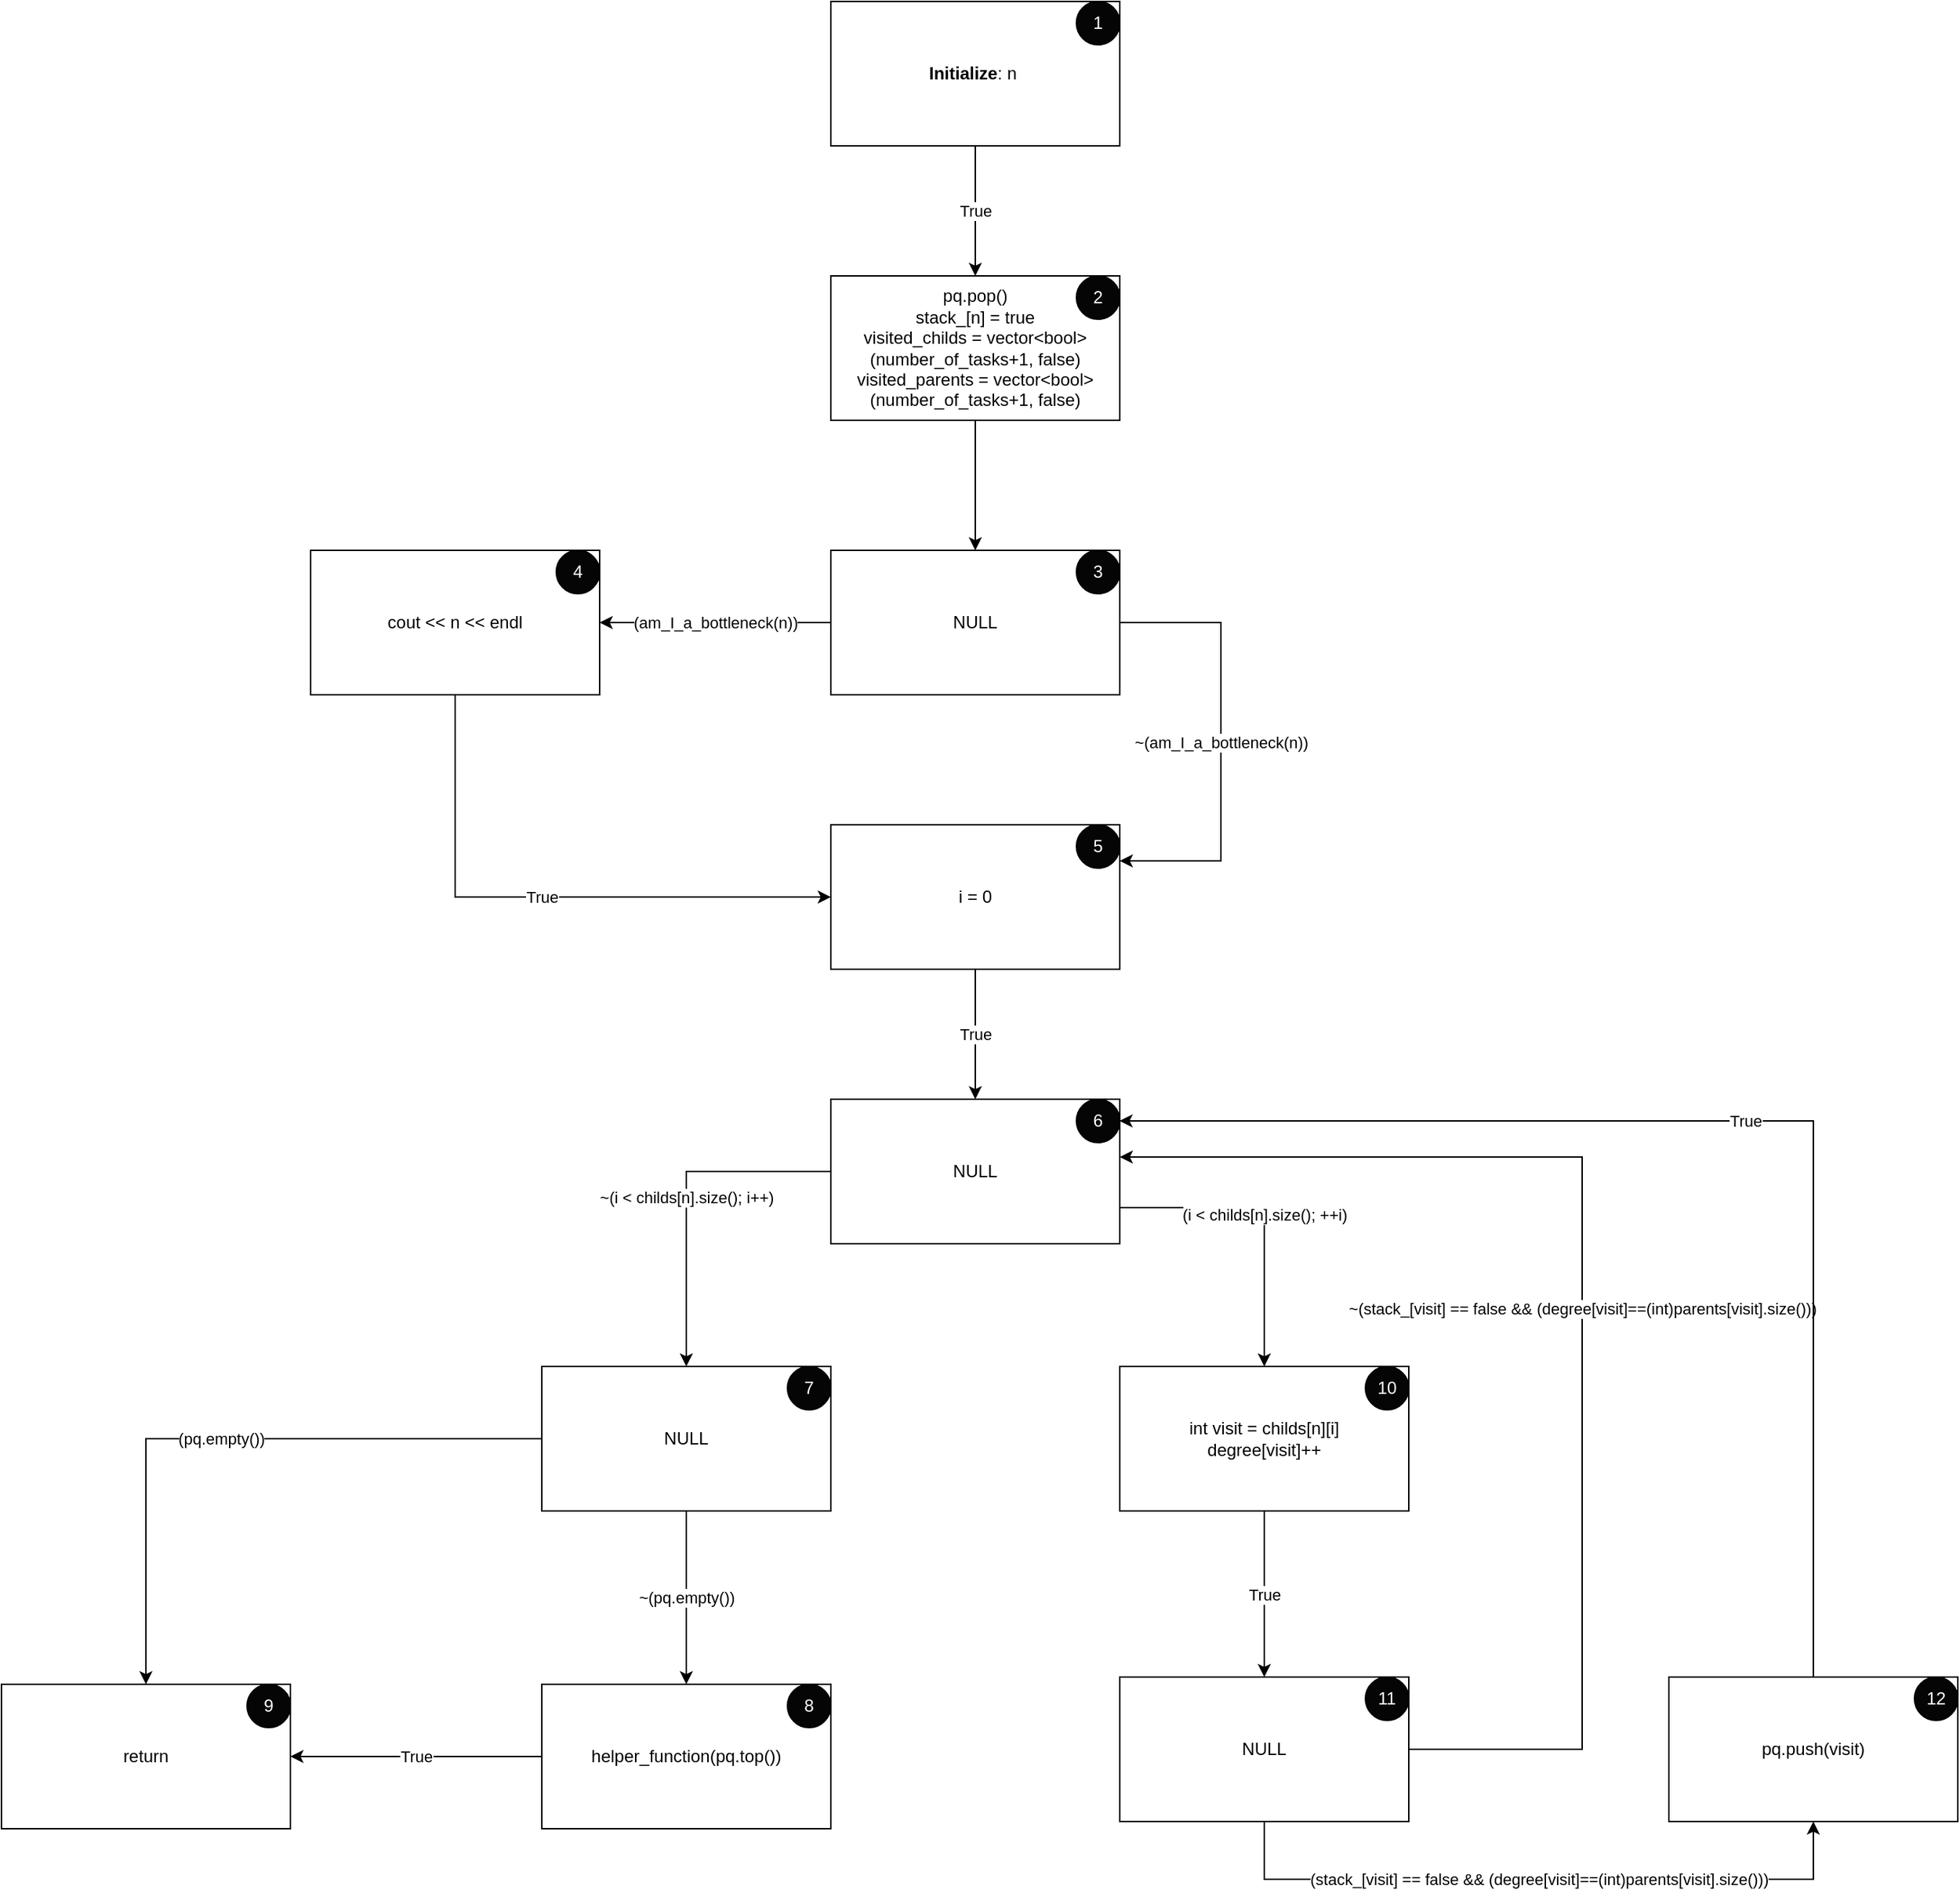 <mxfile version="21.3.5" type="device">
  <diagram name="Page-1" id="AO3PzVxPkSk40unCkHxe">
    <mxGraphModel dx="3812" dy="1444" grid="1" gridSize="10" guides="1" tooltips="1" connect="1" arrows="1" fold="1" page="1" pageScale="1" pageWidth="827" pageHeight="1169" math="0" shadow="0">
      <root>
        <mxCell id="0" />
        <mxCell id="1" parent="0" />
        <mxCell id="DPbfkmQDcSMVqxTIG8kD-4" value="True" style="edgeStyle=orthogonalEdgeStyle;rounded=0;orthogonalLoop=1;jettySize=auto;html=1;exitX=0.5;exitY=1;exitDx=0;exitDy=0;entryX=0.5;entryY=0;entryDx=0;entryDy=0;" edge="1" parent="1" source="DPbfkmQDcSMVqxTIG8kD-2" target="DPbfkmQDcSMVqxTIG8kD-3">
          <mxGeometry relative="1" as="geometry" />
        </mxCell>
        <mxCell id="DPbfkmQDcSMVqxTIG8kD-2" value="&lt;b&gt;Initialize&lt;/b&gt;: n&amp;nbsp;" style="rounded=0;whiteSpace=wrap;html=1;" vertex="1" parent="1">
          <mxGeometry x="340" y="90" width="200" height="100" as="geometry" />
        </mxCell>
        <mxCell id="DPbfkmQDcSMVqxTIG8kD-6" style="edgeStyle=orthogonalEdgeStyle;rounded=0;orthogonalLoop=1;jettySize=auto;html=1;entryX=0.5;entryY=0;entryDx=0;entryDy=0;" edge="1" parent="1" source="DPbfkmQDcSMVqxTIG8kD-3" target="DPbfkmQDcSMVqxTIG8kD-5">
          <mxGeometry relative="1" as="geometry" />
        </mxCell>
        <mxCell id="DPbfkmQDcSMVqxTIG8kD-3" value="&lt;font style=&quot;font-size: 12px;&quot;&gt;pq.pop()&lt;br&gt;stack_[n] = true&lt;br&gt;visited_childs = vector&amp;lt;bool&amp;gt;(number_of_tasks+1, false)&lt;br&gt;visited_parents = vector&amp;lt;bool&amp;gt;(number_of_tasks+1, false)&lt;/font&gt;" style="rounded=0;whiteSpace=wrap;html=1;" vertex="1" parent="1">
          <mxGeometry x="340" y="280" width="200" height="100" as="geometry" />
        </mxCell>
        <mxCell id="DPbfkmQDcSMVqxTIG8kD-9" value="(am_I_a_bottleneck(n))" style="edgeStyle=orthogonalEdgeStyle;rounded=0;orthogonalLoop=1;jettySize=auto;html=1;exitX=0;exitY=0.5;exitDx=0;exitDy=0;" edge="1" parent="1" source="DPbfkmQDcSMVqxTIG8kD-5" target="DPbfkmQDcSMVqxTIG8kD-7">
          <mxGeometry relative="1" as="geometry" />
        </mxCell>
        <mxCell id="DPbfkmQDcSMVqxTIG8kD-10" value="~(am_I_a_bottleneck(n))" style="edgeStyle=orthogonalEdgeStyle;rounded=0;orthogonalLoop=1;jettySize=auto;html=1;exitX=1;exitY=0.5;exitDx=0;exitDy=0;entryX=1;entryY=0.25;entryDx=0;entryDy=0;" edge="1" parent="1" source="DPbfkmQDcSMVqxTIG8kD-5" target="DPbfkmQDcSMVqxTIG8kD-8">
          <mxGeometry relative="1" as="geometry">
            <Array as="points">
              <mxPoint x="610" y="520" />
              <mxPoint x="610" y="685" />
            </Array>
            <mxPoint as="offset" />
          </mxGeometry>
        </mxCell>
        <mxCell id="DPbfkmQDcSMVqxTIG8kD-5" value="NULL" style="rounded=0;whiteSpace=wrap;html=1;" vertex="1" parent="1">
          <mxGeometry x="340" y="470" width="200" height="100" as="geometry" />
        </mxCell>
        <mxCell id="DPbfkmQDcSMVqxTIG8kD-13" value="True" style="edgeStyle=orthogonalEdgeStyle;rounded=0;orthogonalLoop=1;jettySize=auto;html=1;entryX=0;entryY=0.5;entryDx=0;entryDy=0;" edge="1" parent="1" source="DPbfkmQDcSMVqxTIG8kD-7" target="DPbfkmQDcSMVqxTIG8kD-8">
          <mxGeometry relative="1" as="geometry">
            <Array as="points">
              <mxPoint x="80" y="710" />
            </Array>
          </mxGeometry>
        </mxCell>
        <mxCell id="DPbfkmQDcSMVqxTIG8kD-7" value="cout &amp;lt;&amp;lt; n &amp;lt;&amp;lt; endl" style="rounded=0;whiteSpace=wrap;html=1;" vertex="1" parent="1">
          <mxGeometry x="-20" y="470" width="200" height="100" as="geometry" />
        </mxCell>
        <mxCell id="DPbfkmQDcSMVqxTIG8kD-16" value="~(i &amp;lt; childs[n].size(); i++)" style="edgeStyle=orthogonalEdgeStyle;rounded=0;orthogonalLoop=1;jettySize=auto;html=1;entryX=0.5;entryY=0;entryDx=0;entryDy=0;exitX=0;exitY=0.5;exitDx=0;exitDy=0;" edge="1" parent="1" source="DPbfkmQDcSMVqxTIG8kD-29" target="DPbfkmQDcSMVqxTIG8kD-15">
          <mxGeometry relative="1" as="geometry" />
        </mxCell>
        <mxCell id="DPbfkmQDcSMVqxTIG8kD-17" value="(i &amp;lt; childs[n].size(); ++i)" style="edgeStyle=orthogonalEdgeStyle;rounded=0;orthogonalLoop=1;jettySize=auto;html=1;exitX=1;exitY=0.75;exitDx=0;exitDy=0;" edge="1" parent="1" source="DPbfkmQDcSMVqxTIG8kD-29" target="DPbfkmQDcSMVqxTIG8kD-14">
          <mxGeometry relative="1" as="geometry" />
        </mxCell>
        <mxCell id="DPbfkmQDcSMVqxTIG8kD-30" value="True" style="edgeStyle=orthogonalEdgeStyle;rounded=0;orthogonalLoop=1;jettySize=auto;html=1;entryX=0.5;entryY=0;entryDx=0;entryDy=0;" edge="1" parent="1" source="DPbfkmQDcSMVqxTIG8kD-8" target="DPbfkmQDcSMVqxTIG8kD-29">
          <mxGeometry relative="1" as="geometry" />
        </mxCell>
        <mxCell id="DPbfkmQDcSMVqxTIG8kD-8" value="i = 0" style="rounded=0;whiteSpace=wrap;html=1;" vertex="1" parent="1">
          <mxGeometry x="340" y="660" width="200" height="100" as="geometry" />
        </mxCell>
        <mxCell id="DPbfkmQDcSMVqxTIG8kD-23" value="(stack_[visit] == false &amp;amp;&amp;amp; (degree[visit]==(int)parents[visit].size()))" style="edgeStyle=orthogonalEdgeStyle;rounded=0;orthogonalLoop=1;jettySize=auto;html=1;exitX=0.5;exitY=1;exitDx=0;exitDy=0;entryX=0.5;entryY=1;entryDx=0;entryDy=0;" edge="1" parent="1" source="DPbfkmQDcSMVqxTIG8kD-63" target="DPbfkmQDcSMVqxTIG8kD-22">
          <mxGeometry relative="1" as="geometry">
            <Array as="points">
              <mxPoint x="640" y="1390" />
              <mxPoint x="1020" y="1390" />
            </Array>
          </mxGeometry>
        </mxCell>
        <mxCell id="DPbfkmQDcSMVqxTIG8kD-26" value="~(stack_[visit] == false &amp;amp;&amp;amp; (degree[visit]==(int)parents[visit].size()))" style="edgeStyle=orthogonalEdgeStyle;rounded=0;orthogonalLoop=1;jettySize=auto;html=1;entryX=1;entryY=0.75;entryDx=0;entryDy=0;exitX=1;exitY=0.5;exitDx=0;exitDy=0;" edge="1" parent="1" source="DPbfkmQDcSMVqxTIG8kD-63">
          <mxGeometry relative="1" as="geometry">
            <mxPoint x="540" y="890" as="targetPoint" />
            <Array as="points">
              <mxPoint x="860" y="1300" />
              <mxPoint x="860" y="890" />
            </Array>
          </mxGeometry>
        </mxCell>
        <mxCell id="DPbfkmQDcSMVqxTIG8kD-64" value="True" style="edgeStyle=orthogonalEdgeStyle;rounded=0;orthogonalLoop=1;jettySize=auto;html=1;entryX=0.5;entryY=0;entryDx=0;entryDy=0;" edge="1" parent="1" source="DPbfkmQDcSMVqxTIG8kD-14" target="DPbfkmQDcSMVqxTIG8kD-63">
          <mxGeometry relative="1" as="geometry" />
        </mxCell>
        <mxCell id="DPbfkmQDcSMVqxTIG8kD-14" value="int visit = childs[n][i]&lt;br&gt;degree[visit]++" style="rounded=0;whiteSpace=wrap;html=1;" vertex="1" parent="1">
          <mxGeometry x="540" y="1035" width="200" height="100" as="geometry" />
        </mxCell>
        <mxCell id="DPbfkmQDcSMVqxTIG8kD-19" value="(pq.empty())" style="edgeStyle=orthogonalEdgeStyle;rounded=0;orthogonalLoop=1;jettySize=auto;html=1;entryX=0.5;entryY=0;entryDx=0;entryDy=0;" edge="1" parent="1" source="DPbfkmQDcSMVqxTIG8kD-15" target="DPbfkmQDcSMVqxTIG8kD-18">
          <mxGeometry relative="1" as="geometry" />
        </mxCell>
        <mxCell id="DPbfkmQDcSMVqxTIG8kD-21" value="~(pq.empty())" style="edgeStyle=orthogonalEdgeStyle;rounded=0;orthogonalLoop=1;jettySize=auto;html=1;entryX=0.5;entryY=0;entryDx=0;entryDy=0;" edge="1" parent="1" source="DPbfkmQDcSMVqxTIG8kD-15" target="DPbfkmQDcSMVqxTIG8kD-20">
          <mxGeometry relative="1" as="geometry" />
        </mxCell>
        <mxCell id="DPbfkmQDcSMVqxTIG8kD-15" value="NULL" style="rounded=0;whiteSpace=wrap;html=1;" vertex="1" parent="1">
          <mxGeometry x="140" y="1035" width="200" height="100" as="geometry" />
        </mxCell>
        <mxCell id="DPbfkmQDcSMVqxTIG8kD-18" value="return" style="rounded=0;whiteSpace=wrap;html=1;" vertex="1" parent="1">
          <mxGeometry x="-234" y="1255" width="200" height="100" as="geometry" />
        </mxCell>
        <mxCell id="DPbfkmQDcSMVqxTIG8kD-33" value="True" style="edgeStyle=orthogonalEdgeStyle;rounded=0;orthogonalLoop=1;jettySize=auto;html=1;entryX=1;entryY=0.5;entryDx=0;entryDy=0;" edge="1" parent="1" source="DPbfkmQDcSMVqxTIG8kD-20" target="DPbfkmQDcSMVqxTIG8kD-18">
          <mxGeometry relative="1" as="geometry" />
        </mxCell>
        <mxCell id="DPbfkmQDcSMVqxTIG8kD-20" value="helper_function(pq.top())" style="rounded=0;whiteSpace=wrap;html=1;" vertex="1" parent="1">
          <mxGeometry x="140" y="1255" width="200" height="100" as="geometry" />
        </mxCell>
        <mxCell id="DPbfkmQDcSMVqxTIG8kD-31" value="True" style="edgeStyle=orthogonalEdgeStyle;rounded=0;orthogonalLoop=1;jettySize=auto;html=1;entryX=0.999;entryY=0.15;entryDx=0;entryDy=0;entryPerimeter=0;exitX=0.5;exitY=0;exitDx=0;exitDy=0;" edge="1" parent="1" source="DPbfkmQDcSMVqxTIG8kD-22" target="DPbfkmQDcSMVqxTIG8kD-29">
          <mxGeometry relative="1" as="geometry">
            <mxPoint x="1080" y="1430" as="sourcePoint" />
            <Array as="points">
              <mxPoint x="1020" y="865" />
            </Array>
          </mxGeometry>
        </mxCell>
        <mxCell id="DPbfkmQDcSMVqxTIG8kD-22" value="pq.push(visit)" style="rounded=0;whiteSpace=wrap;html=1;" vertex="1" parent="1">
          <mxGeometry x="920" y="1250" width="200" height="100" as="geometry" />
        </mxCell>
        <mxCell id="DPbfkmQDcSMVqxTIG8kD-29" value="NULL" style="rounded=0;whiteSpace=wrap;html=1;" vertex="1" parent="1">
          <mxGeometry x="340" y="850" width="200" height="100" as="geometry" />
        </mxCell>
        <mxCell id="DPbfkmQDcSMVqxTIG8kD-38" value="1" style="ellipse;whiteSpace=wrap;html=1;fillColor=#050505;fontColor=#FFFFFF;" vertex="1" parent="1">
          <mxGeometry x="510" y="90" width="30" height="30" as="geometry" />
        </mxCell>
        <mxCell id="DPbfkmQDcSMVqxTIG8kD-52" value="2" style="ellipse;whiteSpace=wrap;html=1;fillColor=#050505;fontColor=#FFFFFF;" vertex="1" parent="1">
          <mxGeometry x="510" y="280" width="30" height="30" as="geometry" />
        </mxCell>
        <mxCell id="DPbfkmQDcSMVqxTIG8kD-53" value="3" style="ellipse;whiteSpace=wrap;html=1;fillColor=#050505;fontColor=#FFFFFF;" vertex="1" parent="1">
          <mxGeometry x="510" y="470" width="30" height="30" as="geometry" />
        </mxCell>
        <mxCell id="DPbfkmQDcSMVqxTIG8kD-54" value="4" style="ellipse;whiteSpace=wrap;html=1;fillColor=#050505;fontColor=#FFFFFF;" vertex="1" parent="1">
          <mxGeometry x="150" y="470" width="30" height="30" as="geometry" />
        </mxCell>
        <mxCell id="DPbfkmQDcSMVqxTIG8kD-55" value="5" style="ellipse;whiteSpace=wrap;html=1;fillColor=#050505;fontColor=#FFFFFF;" vertex="1" parent="1">
          <mxGeometry x="510" y="660" width="30" height="30" as="geometry" />
        </mxCell>
        <mxCell id="DPbfkmQDcSMVqxTIG8kD-56" value="6" style="ellipse;whiteSpace=wrap;html=1;fillColor=#050505;fontColor=#FFFFFF;" vertex="1" parent="1">
          <mxGeometry x="510" y="850" width="30" height="30" as="geometry" />
        </mxCell>
        <mxCell id="DPbfkmQDcSMVqxTIG8kD-57" value="7" style="ellipse;whiteSpace=wrap;html=1;fillColor=#050505;fontColor=#FFFFFF;" vertex="1" parent="1">
          <mxGeometry x="310" y="1035" width="30" height="30" as="geometry" />
        </mxCell>
        <mxCell id="DPbfkmQDcSMVqxTIG8kD-58" value="8" style="ellipse;whiteSpace=wrap;html=1;fillColor=#050505;fontColor=#FFFFFF;" vertex="1" parent="1">
          <mxGeometry x="310" y="1255" width="30" height="30" as="geometry" />
        </mxCell>
        <mxCell id="DPbfkmQDcSMVqxTIG8kD-59" value="9" style="ellipse;whiteSpace=wrap;html=1;fillColor=#050505;fontColor=#FFFFFF;" vertex="1" parent="1">
          <mxGeometry x="-64" y="1255" width="30" height="30" as="geometry" />
        </mxCell>
        <mxCell id="DPbfkmQDcSMVqxTIG8kD-60" value="10" style="ellipse;whiteSpace=wrap;html=1;fillColor=#050505;fontColor=#FFFFFF;" vertex="1" parent="1">
          <mxGeometry x="710" y="1035" width="30" height="30" as="geometry" />
        </mxCell>
        <mxCell id="DPbfkmQDcSMVqxTIG8kD-61" value="11" style="ellipse;whiteSpace=wrap;html=1;fillColor=#050505;fontColor=#FFFFFF;" vertex="1" parent="1">
          <mxGeometry x="710" y="1255" width="30" height="30" as="geometry" />
        </mxCell>
        <mxCell id="DPbfkmQDcSMVqxTIG8kD-63" value="NULL" style="rounded=0;whiteSpace=wrap;html=1;" vertex="1" parent="1">
          <mxGeometry x="540" y="1250" width="200" height="100" as="geometry" />
        </mxCell>
        <mxCell id="DPbfkmQDcSMVqxTIG8kD-65" value="11" style="ellipse;whiteSpace=wrap;html=1;fillColor=#050505;fontColor=#FFFFFF;" vertex="1" parent="1">
          <mxGeometry x="710" y="1250" width="30" height="30" as="geometry" />
        </mxCell>
        <mxCell id="DPbfkmQDcSMVqxTIG8kD-66" value="12" style="ellipse;whiteSpace=wrap;html=1;fillColor=#050505;fontColor=#FFFFFF;" vertex="1" parent="1">
          <mxGeometry x="1090" y="1250" width="30" height="30" as="geometry" />
        </mxCell>
      </root>
    </mxGraphModel>
  </diagram>
</mxfile>
